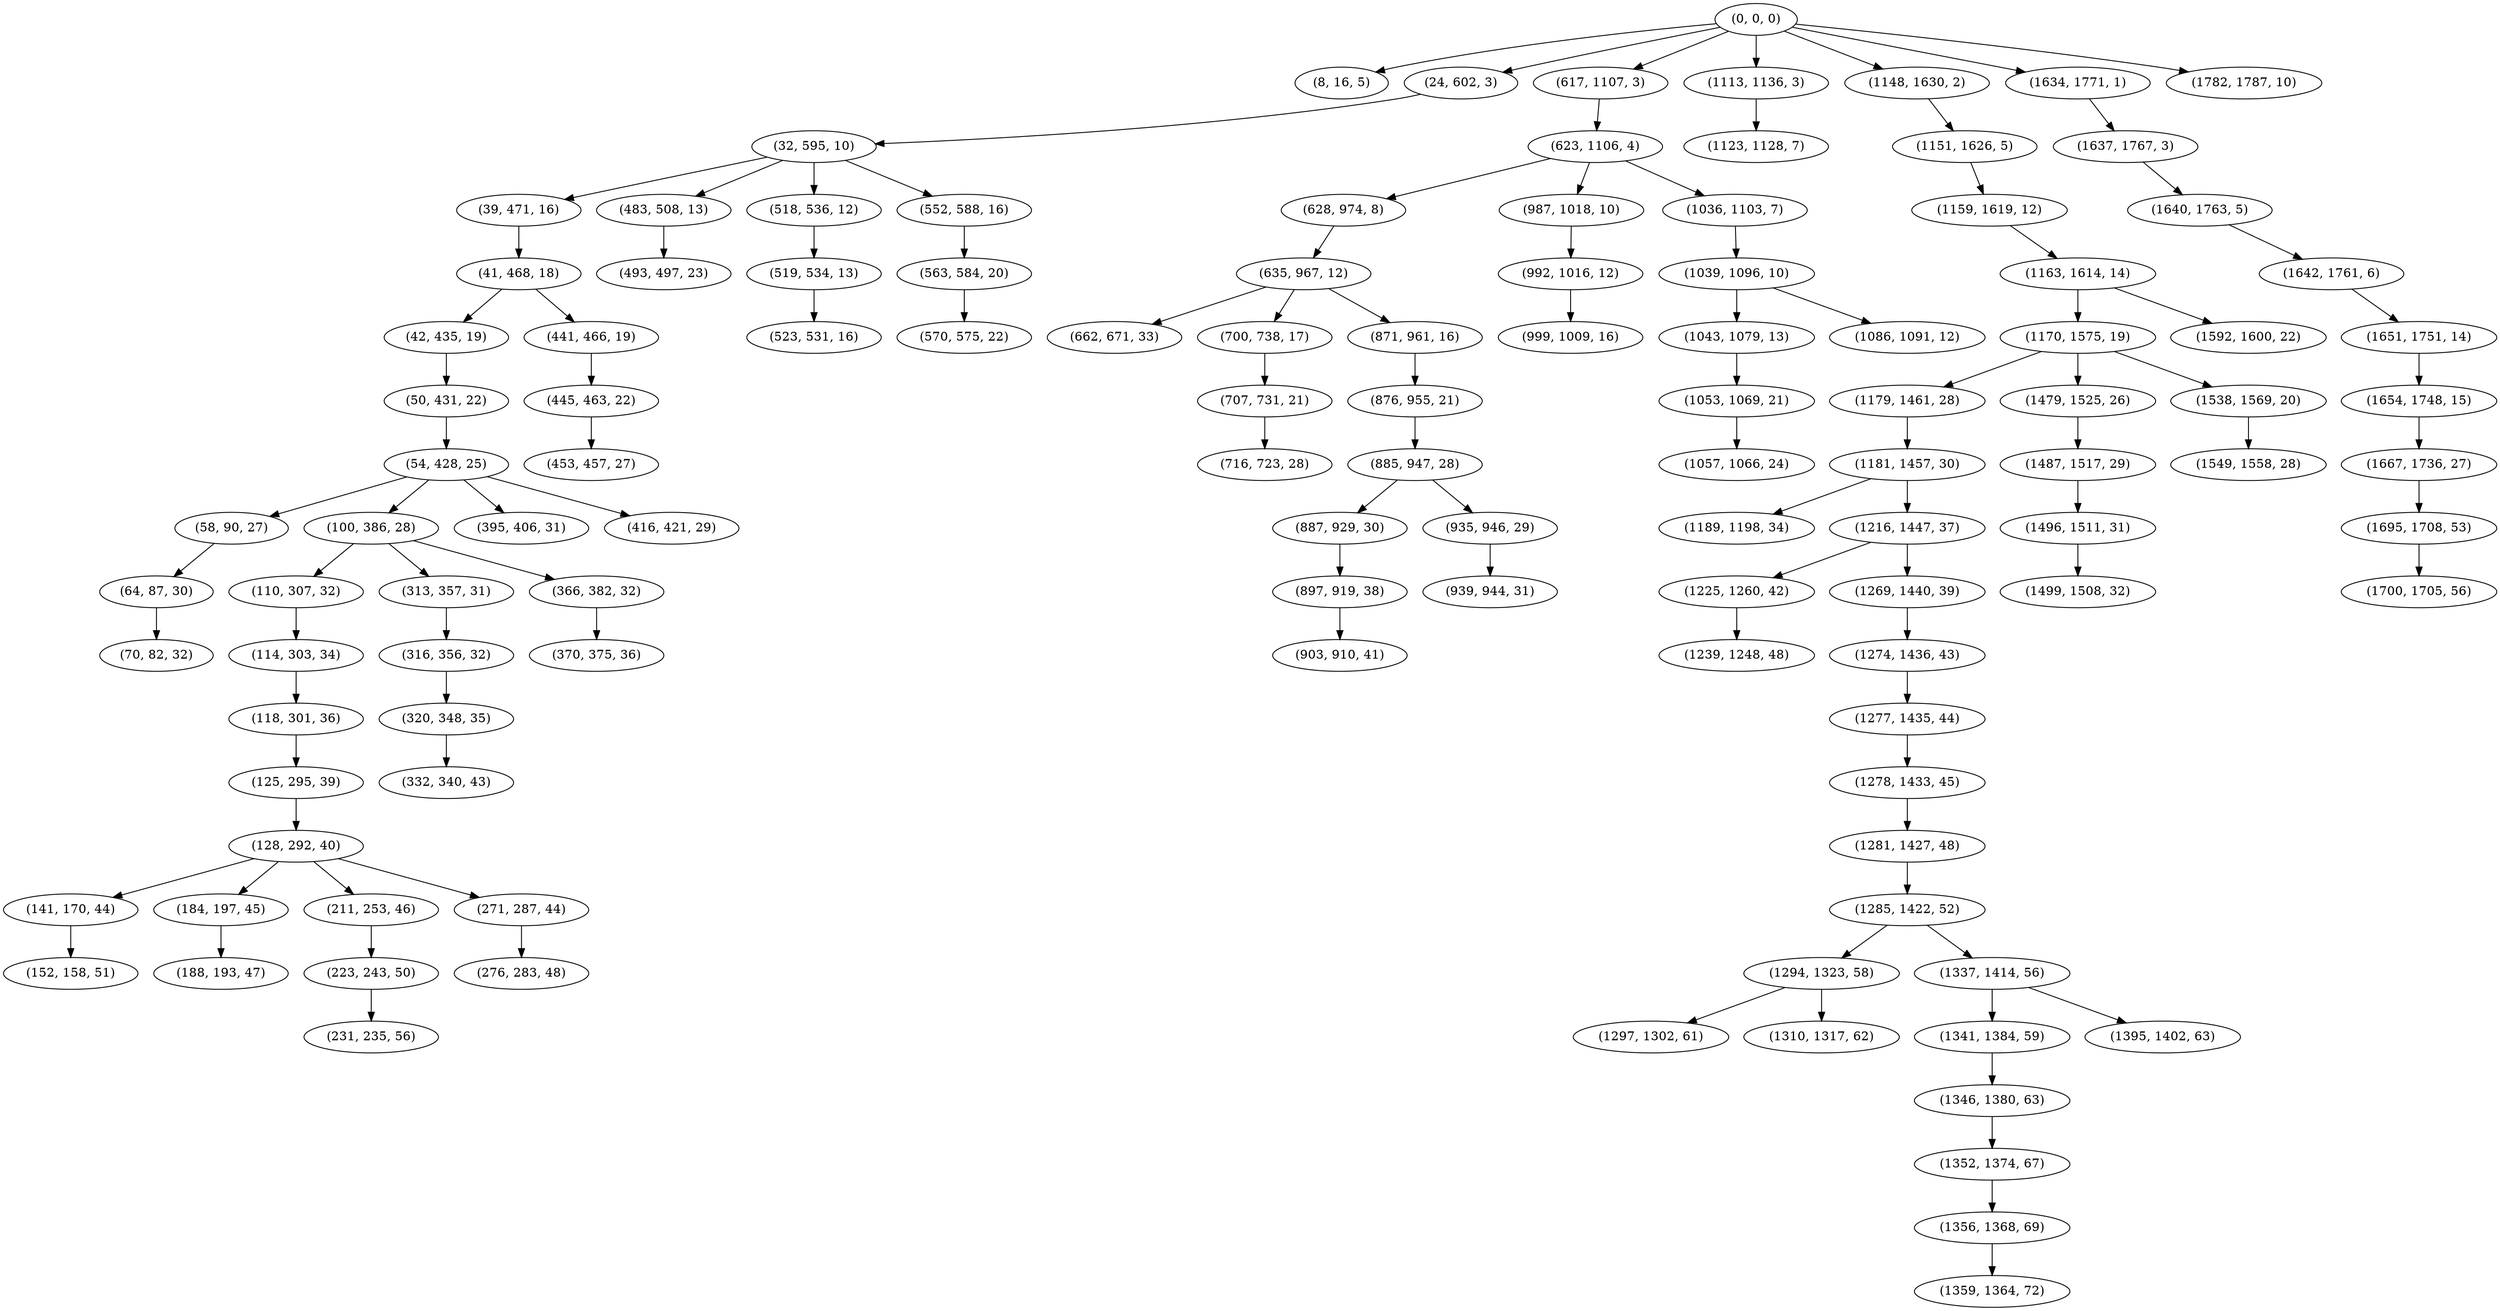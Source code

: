 digraph tree {
    "(0, 0, 0)";
    "(8, 16, 5)";
    "(24, 602, 3)";
    "(32, 595, 10)";
    "(39, 471, 16)";
    "(41, 468, 18)";
    "(42, 435, 19)";
    "(50, 431, 22)";
    "(54, 428, 25)";
    "(58, 90, 27)";
    "(64, 87, 30)";
    "(70, 82, 32)";
    "(100, 386, 28)";
    "(110, 307, 32)";
    "(114, 303, 34)";
    "(118, 301, 36)";
    "(125, 295, 39)";
    "(128, 292, 40)";
    "(141, 170, 44)";
    "(152, 158, 51)";
    "(184, 197, 45)";
    "(188, 193, 47)";
    "(211, 253, 46)";
    "(223, 243, 50)";
    "(231, 235, 56)";
    "(271, 287, 44)";
    "(276, 283, 48)";
    "(313, 357, 31)";
    "(316, 356, 32)";
    "(320, 348, 35)";
    "(332, 340, 43)";
    "(366, 382, 32)";
    "(370, 375, 36)";
    "(395, 406, 31)";
    "(416, 421, 29)";
    "(441, 466, 19)";
    "(445, 463, 22)";
    "(453, 457, 27)";
    "(483, 508, 13)";
    "(493, 497, 23)";
    "(518, 536, 12)";
    "(519, 534, 13)";
    "(523, 531, 16)";
    "(552, 588, 16)";
    "(563, 584, 20)";
    "(570, 575, 22)";
    "(617, 1107, 3)";
    "(623, 1106, 4)";
    "(628, 974, 8)";
    "(635, 967, 12)";
    "(662, 671, 33)";
    "(700, 738, 17)";
    "(707, 731, 21)";
    "(716, 723, 28)";
    "(871, 961, 16)";
    "(876, 955, 21)";
    "(885, 947, 28)";
    "(887, 929, 30)";
    "(897, 919, 38)";
    "(903, 910, 41)";
    "(935, 946, 29)";
    "(939, 944, 31)";
    "(987, 1018, 10)";
    "(992, 1016, 12)";
    "(999, 1009, 16)";
    "(1036, 1103, 7)";
    "(1039, 1096, 10)";
    "(1043, 1079, 13)";
    "(1053, 1069, 21)";
    "(1057, 1066, 24)";
    "(1086, 1091, 12)";
    "(1113, 1136, 3)";
    "(1123, 1128, 7)";
    "(1148, 1630, 2)";
    "(1151, 1626, 5)";
    "(1159, 1619, 12)";
    "(1163, 1614, 14)";
    "(1170, 1575, 19)";
    "(1179, 1461, 28)";
    "(1181, 1457, 30)";
    "(1189, 1198, 34)";
    "(1216, 1447, 37)";
    "(1225, 1260, 42)";
    "(1239, 1248, 48)";
    "(1269, 1440, 39)";
    "(1274, 1436, 43)";
    "(1277, 1435, 44)";
    "(1278, 1433, 45)";
    "(1281, 1427, 48)";
    "(1285, 1422, 52)";
    "(1294, 1323, 58)";
    "(1297, 1302, 61)";
    "(1310, 1317, 62)";
    "(1337, 1414, 56)";
    "(1341, 1384, 59)";
    "(1346, 1380, 63)";
    "(1352, 1374, 67)";
    "(1356, 1368, 69)";
    "(1359, 1364, 72)";
    "(1395, 1402, 63)";
    "(1479, 1525, 26)";
    "(1487, 1517, 29)";
    "(1496, 1511, 31)";
    "(1499, 1508, 32)";
    "(1538, 1569, 20)";
    "(1549, 1558, 28)";
    "(1592, 1600, 22)";
    "(1634, 1771, 1)";
    "(1637, 1767, 3)";
    "(1640, 1763, 5)";
    "(1642, 1761, 6)";
    "(1651, 1751, 14)";
    "(1654, 1748, 15)";
    "(1667, 1736, 27)";
    "(1695, 1708, 53)";
    "(1700, 1705, 56)";
    "(1782, 1787, 10)";
    "(0, 0, 0)" -> "(8, 16, 5)";
    "(0, 0, 0)" -> "(24, 602, 3)";
    "(0, 0, 0)" -> "(617, 1107, 3)";
    "(0, 0, 0)" -> "(1113, 1136, 3)";
    "(0, 0, 0)" -> "(1148, 1630, 2)";
    "(0, 0, 0)" -> "(1634, 1771, 1)";
    "(0, 0, 0)" -> "(1782, 1787, 10)";
    "(24, 602, 3)" -> "(32, 595, 10)";
    "(32, 595, 10)" -> "(39, 471, 16)";
    "(32, 595, 10)" -> "(483, 508, 13)";
    "(32, 595, 10)" -> "(518, 536, 12)";
    "(32, 595, 10)" -> "(552, 588, 16)";
    "(39, 471, 16)" -> "(41, 468, 18)";
    "(41, 468, 18)" -> "(42, 435, 19)";
    "(41, 468, 18)" -> "(441, 466, 19)";
    "(42, 435, 19)" -> "(50, 431, 22)";
    "(50, 431, 22)" -> "(54, 428, 25)";
    "(54, 428, 25)" -> "(58, 90, 27)";
    "(54, 428, 25)" -> "(100, 386, 28)";
    "(54, 428, 25)" -> "(395, 406, 31)";
    "(54, 428, 25)" -> "(416, 421, 29)";
    "(58, 90, 27)" -> "(64, 87, 30)";
    "(64, 87, 30)" -> "(70, 82, 32)";
    "(100, 386, 28)" -> "(110, 307, 32)";
    "(100, 386, 28)" -> "(313, 357, 31)";
    "(100, 386, 28)" -> "(366, 382, 32)";
    "(110, 307, 32)" -> "(114, 303, 34)";
    "(114, 303, 34)" -> "(118, 301, 36)";
    "(118, 301, 36)" -> "(125, 295, 39)";
    "(125, 295, 39)" -> "(128, 292, 40)";
    "(128, 292, 40)" -> "(141, 170, 44)";
    "(128, 292, 40)" -> "(184, 197, 45)";
    "(128, 292, 40)" -> "(211, 253, 46)";
    "(128, 292, 40)" -> "(271, 287, 44)";
    "(141, 170, 44)" -> "(152, 158, 51)";
    "(184, 197, 45)" -> "(188, 193, 47)";
    "(211, 253, 46)" -> "(223, 243, 50)";
    "(223, 243, 50)" -> "(231, 235, 56)";
    "(271, 287, 44)" -> "(276, 283, 48)";
    "(313, 357, 31)" -> "(316, 356, 32)";
    "(316, 356, 32)" -> "(320, 348, 35)";
    "(320, 348, 35)" -> "(332, 340, 43)";
    "(366, 382, 32)" -> "(370, 375, 36)";
    "(441, 466, 19)" -> "(445, 463, 22)";
    "(445, 463, 22)" -> "(453, 457, 27)";
    "(483, 508, 13)" -> "(493, 497, 23)";
    "(518, 536, 12)" -> "(519, 534, 13)";
    "(519, 534, 13)" -> "(523, 531, 16)";
    "(552, 588, 16)" -> "(563, 584, 20)";
    "(563, 584, 20)" -> "(570, 575, 22)";
    "(617, 1107, 3)" -> "(623, 1106, 4)";
    "(623, 1106, 4)" -> "(628, 974, 8)";
    "(623, 1106, 4)" -> "(987, 1018, 10)";
    "(623, 1106, 4)" -> "(1036, 1103, 7)";
    "(628, 974, 8)" -> "(635, 967, 12)";
    "(635, 967, 12)" -> "(662, 671, 33)";
    "(635, 967, 12)" -> "(700, 738, 17)";
    "(635, 967, 12)" -> "(871, 961, 16)";
    "(700, 738, 17)" -> "(707, 731, 21)";
    "(707, 731, 21)" -> "(716, 723, 28)";
    "(871, 961, 16)" -> "(876, 955, 21)";
    "(876, 955, 21)" -> "(885, 947, 28)";
    "(885, 947, 28)" -> "(887, 929, 30)";
    "(885, 947, 28)" -> "(935, 946, 29)";
    "(887, 929, 30)" -> "(897, 919, 38)";
    "(897, 919, 38)" -> "(903, 910, 41)";
    "(935, 946, 29)" -> "(939, 944, 31)";
    "(987, 1018, 10)" -> "(992, 1016, 12)";
    "(992, 1016, 12)" -> "(999, 1009, 16)";
    "(1036, 1103, 7)" -> "(1039, 1096, 10)";
    "(1039, 1096, 10)" -> "(1043, 1079, 13)";
    "(1039, 1096, 10)" -> "(1086, 1091, 12)";
    "(1043, 1079, 13)" -> "(1053, 1069, 21)";
    "(1053, 1069, 21)" -> "(1057, 1066, 24)";
    "(1113, 1136, 3)" -> "(1123, 1128, 7)";
    "(1148, 1630, 2)" -> "(1151, 1626, 5)";
    "(1151, 1626, 5)" -> "(1159, 1619, 12)";
    "(1159, 1619, 12)" -> "(1163, 1614, 14)";
    "(1163, 1614, 14)" -> "(1170, 1575, 19)";
    "(1163, 1614, 14)" -> "(1592, 1600, 22)";
    "(1170, 1575, 19)" -> "(1179, 1461, 28)";
    "(1170, 1575, 19)" -> "(1479, 1525, 26)";
    "(1170, 1575, 19)" -> "(1538, 1569, 20)";
    "(1179, 1461, 28)" -> "(1181, 1457, 30)";
    "(1181, 1457, 30)" -> "(1189, 1198, 34)";
    "(1181, 1457, 30)" -> "(1216, 1447, 37)";
    "(1216, 1447, 37)" -> "(1225, 1260, 42)";
    "(1216, 1447, 37)" -> "(1269, 1440, 39)";
    "(1225, 1260, 42)" -> "(1239, 1248, 48)";
    "(1269, 1440, 39)" -> "(1274, 1436, 43)";
    "(1274, 1436, 43)" -> "(1277, 1435, 44)";
    "(1277, 1435, 44)" -> "(1278, 1433, 45)";
    "(1278, 1433, 45)" -> "(1281, 1427, 48)";
    "(1281, 1427, 48)" -> "(1285, 1422, 52)";
    "(1285, 1422, 52)" -> "(1294, 1323, 58)";
    "(1285, 1422, 52)" -> "(1337, 1414, 56)";
    "(1294, 1323, 58)" -> "(1297, 1302, 61)";
    "(1294, 1323, 58)" -> "(1310, 1317, 62)";
    "(1337, 1414, 56)" -> "(1341, 1384, 59)";
    "(1337, 1414, 56)" -> "(1395, 1402, 63)";
    "(1341, 1384, 59)" -> "(1346, 1380, 63)";
    "(1346, 1380, 63)" -> "(1352, 1374, 67)";
    "(1352, 1374, 67)" -> "(1356, 1368, 69)";
    "(1356, 1368, 69)" -> "(1359, 1364, 72)";
    "(1479, 1525, 26)" -> "(1487, 1517, 29)";
    "(1487, 1517, 29)" -> "(1496, 1511, 31)";
    "(1496, 1511, 31)" -> "(1499, 1508, 32)";
    "(1538, 1569, 20)" -> "(1549, 1558, 28)";
    "(1634, 1771, 1)" -> "(1637, 1767, 3)";
    "(1637, 1767, 3)" -> "(1640, 1763, 5)";
    "(1640, 1763, 5)" -> "(1642, 1761, 6)";
    "(1642, 1761, 6)" -> "(1651, 1751, 14)";
    "(1651, 1751, 14)" -> "(1654, 1748, 15)";
    "(1654, 1748, 15)" -> "(1667, 1736, 27)";
    "(1667, 1736, 27)" -> "(1695, 1708, 53)";
    "(1695, 1708, 53)" -> "(1700, 1705, 56)";
}

